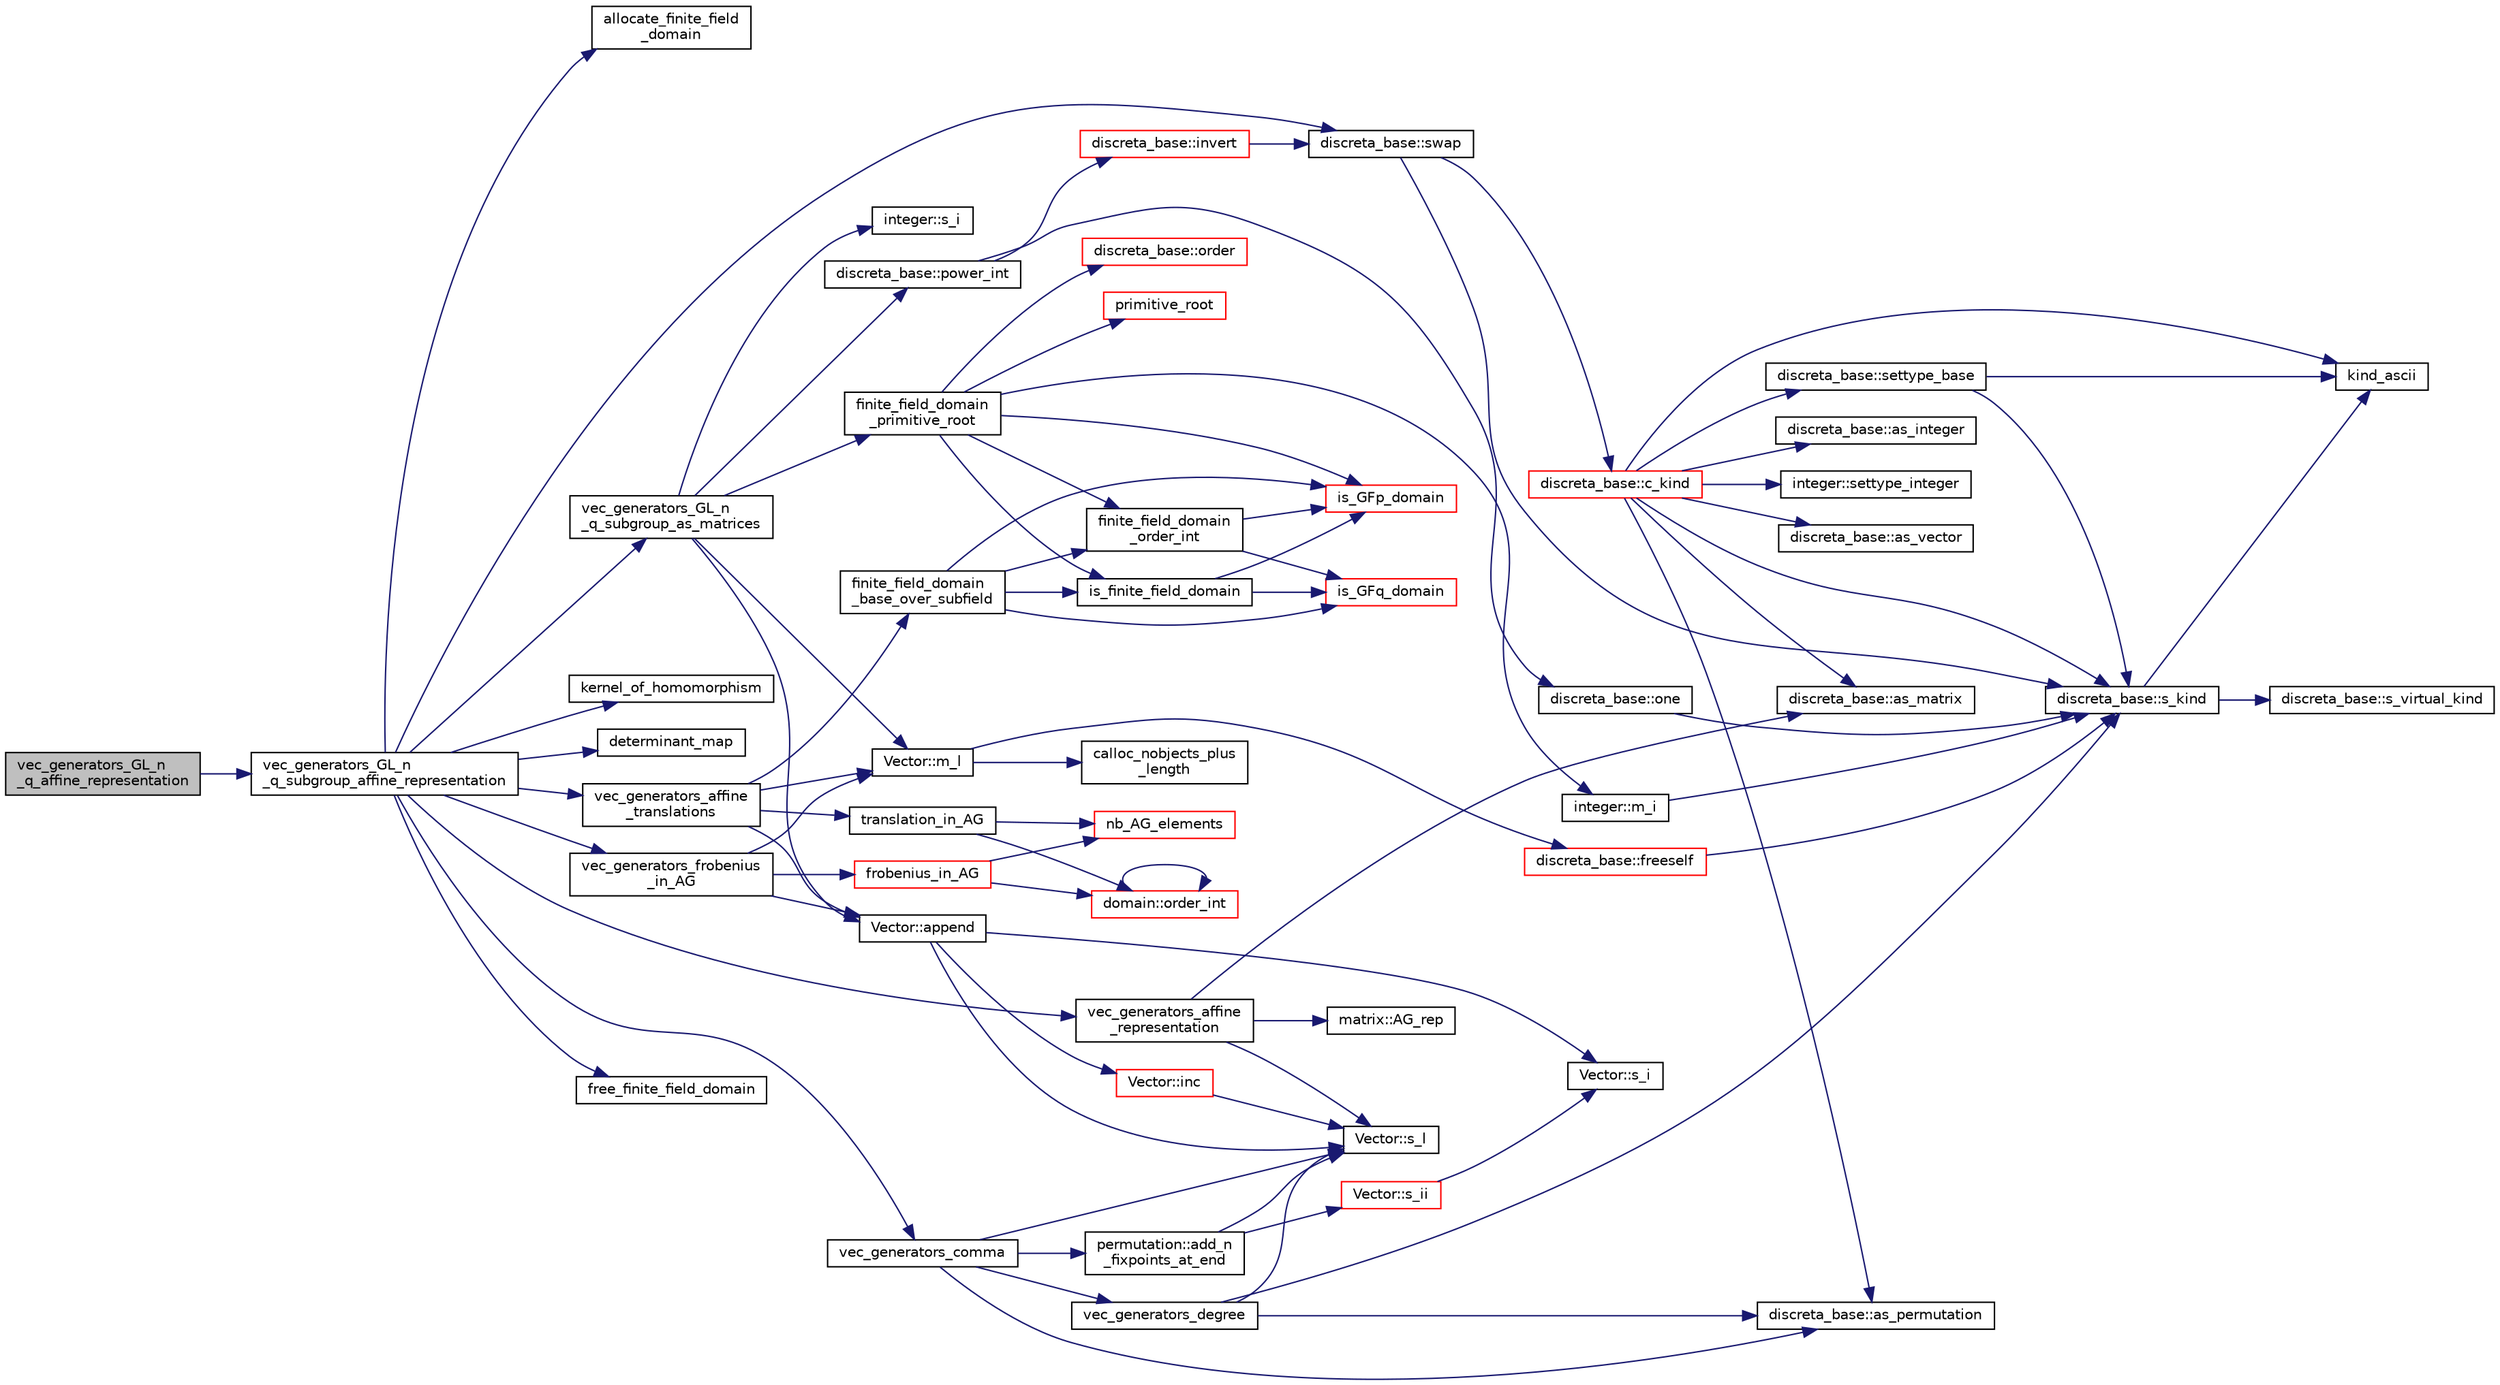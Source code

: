 digraph "vec_generators_GL_n_q_affine_representation"
{
  edge [fontname="Helvetica",fontsize="10",labelfontname="Helvetica",labelfontsize="10"];
  node [fontname="Helvetica",fontsize="10",shape=record];
  rankdir="LR";
  Node11305 [label="vec_generators_GL_n\l_q_affine_representation",height=0.2,width=0.4,color="black", fillcolor="grey75", style="filled", fontcolor="black"];
  Node11305 -> Node11306 [color="midnightblue",fontsize="10",style="solid",fontname="Helvetica"];
  Node11306 [label="vec_generators_GL_n\l_q_subgroup_affine_representation",height=0.2,width=0.4,color="black", fillcolor="white", style="filled",URL="$d0/dd3/perm__group__gens_8_c.html#adc1a2bfe52c3047a066884771aa01321"];
  Node11306 -> Node11307 [color="midnightblue",fontsize="10",style="solid",fontname="Helvetica"];
  Node11307 [label="allocate_finite_field\l_domain",height=0.2,width=0.4,color="black", fillcolor="white", style="filled",URL="$d9/d60/discreta_8h.html#a2eea8f610abf6ec2338fe7d05d22c47c"];
  Node11306 -> Node11308 [color="midnightblue",fontsize="10",style="solid",fontname="Helvetica"];
  Node11308 [label="vec_generators_GL_n\l_q_subgroup_as_matrices",height=0.2,width=0.4,color="black", fillcolor="white", style="filled",URL="$d0/dd3/perm__group__gens_8_c.html#a67390878e31e37836b12fa5d56e72394"];
  Node11308 -> Node11309 [color="midnightblue",fontsize="10",style="solid",fontname="Helvetica"];
  Node11309 [label="finite_field_domain\l_primitive_root",height=0.2,width=0.4,color="black", fillcolor="white", style="filled",URL="$d9/d60/discreta_8h.html#a555c8e00dea5b275e2b31616e8fc1116"];
  Node11309 -> Node11310 [color="midnightblue",fontsize="10",style="solid",fontname="Helvetica"];
  Node11310 [label="is_finite_field_domain",height=0.2,width=0.4,color="black", fillcolor="white", style="filled",URL="$db/d2f/domain_8_c.html#a77d0ace35941cfe84035c9a060972b2a"];
  Node11310 -> Node11311 [color="midnightblue",fontsize="10",style="solid",fontname="Helvetica"];
  Node11311 [label="is_GFp_domain",height=0.2,width=0.4,color="red", fillcolor="white", style="filled",URL="$db/d2f/domain_8_c.html#ab75527270302df466fc6f6e355775c13"];
  Node11310 -> Node11314 [color="midnightblue",fontsize="10",style="solid",fontname="Helvetica"];
  Node11314 [label="is_GFq_domain",height=0.2,width=0.4,color="red", fillcolor="white", style="filled",URL="$db/d2f/domain_8_c.html#af695b4599bda7a0400772172c9eeff64"];
  Node11309 -> Node11315 [color="midnightblue",fontsize="10",style="solid",fontname="Helvetica"];
  Node11315 [label="finite_field_domain\l_order_int",height=0.2,width=0.4,color="black", fillcolor="white", style="filled",URL="$db/d2f/domain_8_c.html#a377eb55f39803977750d92e3eaf7af26"];
  Node11315 -> Node11311 [color="midnightblue",fontsize="10",style="solid",fontname="Helvetica"];
  Node11315 -> Node11314 [color="midnightblue",fontsize="10",style="solid",fontname="Helvetica"];
  Node11309 -> Node11311 [color="midnightblue",fontsize="10",style="solid",fontname="Helvetica"];
  Node11309 -> Node11316 [color="midnightblue",fontsize="10",style="solid",fontname="Helvetica"];
  Node11316 [label="primitive_root",height=0.2,width=0.4,color="red", fillcolor="white", style="filled",URL="$de/dc5/algebra__and__number__theory_8h.html#a0b6f7619d12ff2c4e60b852b820b0972"];
  Node11309 -> Node11318 [color="midnightblue",fontsize="10",style="solid",fontname="Helvetica"];
  Node11318 [label="integer::m_i",height=0.2,width=0.4,color="black", fillcolor="white", style="filled",URL="$d0/de5/classinteger.html#a869091f0a0f35f5354c8c4a70250e8a9"];
  Node11318 -> Node11319 [color="midnightblue",fontsize="10",style="solid",fontname="Helvetica"];
  Node11319 [label="discreta_base::s_kind",height=0.2,width=0.4,color="black", fillcolor="white", style="filled",URL="$d7/d71/classdiscreta__base.html#a8a830025c74adbbc3362418a7c2ba157"];
  Node11319 -> Node11320 [color="midnightblue",fontsize="10",style="solid",fontname="Helvetica"];
  Node11320 [label="discreta_base::s_virtual_kind",height=0.2,width=0.4,color="black", fillcolor="white", style="filled",URL="$d7/d71/classdiscreta__base.html#a52778a6d6943a468be083d0785d418fb"];
  Node11319 -> Node11321 [color="midnightblue",fontsize="10",style="solid",fontname="Helvetica"];
  Node11321 [label="kind_ascii",height=0.2,width=0.4,color="black", fillcolor="white", style="filled",URL="$d9/d60/discreta_8h.html#ad0ce825a9f29bc6cec27e1b64cfe27bf"];
  Node11309 -> Node11322 [color="midnightblue",fontsize="10",style="solid",fontname="Helvetica"];
  Node11322 [label="discreta_base::order",height=0.2,width=0.4,color="red", fillcolor="white", style="filled",URL="$d7/d71/classdiscreta__base.html#a4ce6b54534e4882c48c051c03ac76e52"];
  Node11308 -> Node11324 [color="midnightblue",fontsize="10",style="solid",fontname="Helvetica"];
  Node11324 [label="discreta_base::power_int",height=0.2,width=0.4,color="black", fillcolor="white", style="filled",URL="$d7/d71/classdiscreta__base.html#a4b7be615dfc1a72b6c6a623325e77628"];
  Node11324 -> Node11325 [color="midnightblue",fontsize="10",style="solid",fontname="Helvetica"];
  Node11325 [label="discreta_base::invert",height=0.2,width=0.4,color="red", fillcolor="white", style="filled",URL="$d7/d71/classdiscreta__base.html#a3c415a064ce76e183f000912875dea74"];
  Node11325 -> Node11327 [color="midnightblue",fontsize="10",style="solid",fontname="Helvetica"];
  Node11327 [label="discreta_base::swap",height=0.2,width=0.4,color="black", fillcolor="white", style="filled",URL="$d7/d71/classdiscreta__base.html#a2e8acbb9d3476675dac5b6a583b0293e"];
  Node11327 -> Node11319 [color="midnightblue",fontsize="10",style="solid",fontname="Helvetica"];
  Node11327 -> Node11328 [color="midnightblue",fontsize="10",style="solid",fontname="Helvetica"];
  Node11328 [label="discreta_base::c_kind",height=0.2,width=0.4,color="red", fillcolor="white", style="filled",URL="$d7/d71/classdiscreta__base.html#adc2ff61589c2d083688e7a43f333cb62"];
  Node11328 -> Node11329 [color="midnightblue",fontsize="10",style="solid",fontname="Helvetica"];
  Node11329 [label="discreta_base::settype_base",height=0.2,width=0.4,color="black", fillcolor="white", style="filled",URL="$d7/d71/classdiscreta__base.html#a4f42899a89447d1c3993ea07c38f8ad4"];
  Node11329 -> Node11319 [color="midnightblue",fontsize="10",style="solid",fontname="Helvetica"];
  Node11329 -> Node11321 [color="midnightblue",fontsize="10",style="solid",fontname="Helvetica"];
  Node11328 -> Node11330 [color="midnightblue",fontsize="10",style="solid",fontname="Helvetica"];
  Node11330 [label="discreta_base::as_integer",height=0.2,width=0.4,color="black", fillcolor="white", style="filled",URL="$d7/d71/classdiscreta__base.html#a00d7691eaf874fd283d942692fe8dd26"];
  Node11328 -> Node11331 [color="midnightblue",fontsize="10",style="solid",fontname="Helvetica"];
  Node11331 [label="integer::settype_integer",height=0.2,width=0.4,color="black", fillcolor="white", style="filled",URL="$d0/de5/classinteger.html#a6265c65ef311229acd513d748faba796"];
  Node11328 -> Node11332 [color="midnightblue",fontsize="10",style="solid",fontname="Helvetica"];
  Node11332 [label="discreta_base::as_vector",height=0.2,width=0.4,color="black", fillcolor="white", style="filled",URL="$d7/d71/classdiscreta__base.html#a7bdd6cae39c380b128ee9e17e42cf020"];
  Node11328 -> Node11336 [color="midnightblue",fontsize="10",style="solid",fontname="Helvetica"];
  Node11336 [label="discreta_base::as_permutation",height=0.2,width=0.4,color="black", fillcolor="white", style="filled",URL="$d7/d71/classdiscreta__base.html#aa4e72f36a82984239b12ae831e131098"];
  Node11328 -> Node11338 [color="midnightblue",fontsize="10",style="solid",fontname="Helvetica"];
  Node11338 [label="discreta_base::as_matrix",height=0.2,width=0.4,color="black", fillcolor="white", style="filled",URL="$d7/d71/classdiscreta__base.html#ae4d7f56d917a4707b838fbffde6467ff"];
  Node11328 -> Node11321 [color="midnightblue",fontsize="10",style="solid",fontname="Helvetica"];
  Node11328 -> Node11319 [color="midnightblue",fontsize="10",style="solid",fontname="Helvetica"];
  Node11324 -> Node11369 [color="midnightblue",fontsize="10",style="solid",fontname="Helvetica"];
  Node11369 [label="discreta_base::one",height=0.2,width=0.4,color="black", fillcolor="white", style="filled",URL="$d7/d71/classdiscreta__base.html#a6f5d6422a0040950415db30e39dafd19"];
  Node11369 -> Node11319 [color="midnightblue",fontsize="10",style="solid",fontname="Helvetica"];
  Node11308 -> Node11370 [color="midnightblue",fontsize="10",style="solid",fontname="Helvetica"];
  Node11370 [label="integer::s_i",height=0.2,width=0.4,color="black", fillcolor="white", style="filled",URL="$d0/de5/classinteger.html#adf28e9f94d4c844adaa950deeb80b904"];
  Node11308 -> Node11371 [color="midnightblue",fontsize="10",style="solid",fontname="Helvetica"];
  Node11371 [label="Vector::m_l",height=0.2,width=0.4,color="black", fillcolor="white", style="filled",URL="$d5/db2/class_vector.html#a00f5520c2a6b4f5282a1a8bcf8ea74eb"];
  Node11371 -> Node11372 [color="midnightblue",fontsize="10",style="solid",fontname="Helvetica"];
  Node11372 [label="discreta_base::freeself",height=0.2,width=0.4,color="red", fillcolor="white", style="filled",URL="$d7/d71/classdiscreta__base.html#a9a3c9501a562293b5667c11b9174d6e5"];
  Node11372 -> Node11319 [color="midnightblue",fontsize="10",style="solid",fontname="Helvetica"];
  Node11371 -> Node11399 [color="midnightblue",fontsize="10",style="solid",fontname="Helvetica"];
  Node11399 [label="calloc_nobjects_plus\l_length",height=0.2,width=0.4,color="black", fillcolor="white", style="filled",URL="$d9/d60/discreta_8h.html#a71599d54c8c17dfa065a363f5cdd0aa4"];
  Node11308 -> Node11400 [color="midnightblue",fontsize="10",style="solid",fontname="Helvetica"];
  Node11400 [label="Vector::append",height=0.2,width=0.4,color="black", fillcolor="white", style="filled",URL="$d5/db2/class_vector.html#aec80be90cd2cbfe79267220113b679c4"];
  Node11400 -> Node11401 [color="midnightblue",fontsize="10",style="solid",fontname="Helvetica"];
  Node11401 [label="Vector::s_l",height=0.2,width=0.4,color="black", fillcolor="white", style="filled",URL="$d5/db2/class_vector.html#ad2dc082288f858d22a528832289e0704"];
  Node11400 -> Node11402 [color="midnightblue",fontsize="10",style="solid",fontname="Helvetica"];
  Node11402 [label="Vector::inc",height=0.2,width=0.4,color="red", fillcolor="white", style="filled",URL="$d5/db2/class_vector.html#a5f6fe0531bc3d9829becd8503e4156a3"];
  Node11402 -> Node11401 [color="midnightblue",fontsize="10",style="solid",fontname="Helvetica"];
  Node11400 -> Node11358 [color="midnightblue",fontsize="10",style="solid",fontname="Helvetica"];
  Node11358 [label="Vector::s_i",height=0.2,width=0.4,color="black", fillcolor="white", style="filled",URL="$d5/db2/class_vector.html#a1c4fe1752523df8119f70dd550244871"];
  Node11306 -> Node11404 [color="midnightblue",fontsize="10",style="solid",fontname="Helvetica"];
  Node11404 [label="kernel_of_homomorphism",height=0.2,width=0.4,color="black", fillcolor="white", style="filled",URL="$d0/dd3/perm__group__gens_8_c.html#a13788b99964245e11ec79a47adaa667b"];
  Node11306 -> Node11405 [color="midnightblue",fontsize="10",style="solid",fontname="Helvetica"];
  Node11405 [label="determinant_map",height=0.2,width=0.4,color="black", fillcolor="white", style="filled",URL="$d9/d60/discreta_8h.html#aa23aef50aaa071671d1e9207bcf3b7c8"];
  Node11306 -> Node11406 [color="midnightblue",fontsize="10",style="solid",fontname="Helvetica"];
  Node11406 [label="vec_generators_affine\l_representation",height=0.2,width=0.4,color="black", fillcolor="white", style="filled",URL="$d0/dd3/perm__group__gens_8_c.html#a27181dfd3b9ac8fa1675843fa3a8fdf0"];
  Node11406 -> Node11401 [color="midnightblue",fontsize="10",style="solid",fontname="Helvetica"];
  Node11406 -> Node11338 [color="midnightblue",fontsize="10",style="solid",fontname="Helvetica"];
  Node11406 -> Node11407 [color="midnightblue",fontsize="10",style="solid",fontname="Helvetica"];
  Node11407 [label="matrix::AG_rep",height=0.2,width=0.4,color="black", fillcolor="white", style="filled",URL="$d1/d8d/classmatrix.html#a59a194ad8179725404d2b47a73070a88"];
  Node11306 -> Node11408 [color="midnightblue",fontsize="10",style="solid",fontname="Helvetica"];
  Node11408 [label="vec_generators_affine\l_translations",height=0.2,width=0.4,color="black", fillcolor="white", style="filled",URL="$d0/dd3/perm__group__gens_8_c.html#a7823a00ce1bf9cd69d1f9543e594e0e6"];
  Node11408 -> Node11371 [color="midnightblue",fontsize="10",style="solid",fontname="Helvetica"];
  Node11408 -> Node11409 [color="midnightblue",fontsize="10",style="solid",fontname="Helvetica"];
  Node11409 [label="finite_field_domain\l_base_over_subfield",height=0.2,width=0.4,color="black", fillcolor="white", style="filled",URL="$d9/d60/discreta_8h.html#abe355695b9ac715e7ac5fdd804f4079d"];
  Node11409 -> Node11310 [color="midnightblue",fontsize="10",style="solid",fontname="Helvetica"];
  Node11409 -> Node11315 [color="midnightblue",fontsize="10",style="solid",fontname="Helvetica"];
  Node11409 -> Node11311 [color="midnightblue",fontsize="10",style="solid",fontname="Helvetica"];
  Node11409 -> Node11314 [color="midnightblue",fontsize="10",style="solid",fontname="Helvetica"];
  Node11408 -> Node11410 [color="midnightblue",fontsize="10",style="solid",fontname="Helvetica"];
  Node11410 [label="translation_in_AG",height=0.2,width=0.4,color="black", fillcolor="white", style="filled",URL="$d9/d60/discreta_8h.html#ac805a17cf57e334b24457fab41a7da4d"];
  Node11410 -> Node11411 [color="midnightblue",fontsize="10",style="solid",fontname="Helvetica"];
  Node11411 [label="domain::order_int",height=0.2,width=0.4,color="red", fillcolor="white", style="filled",URL="$de/d3b/classdomain.html#aa8dcedfd93e3a8db0069a08b9f0bfff7"];
  Node11411 -> Node11411 [color="midnightblue",fontsize="10",style="solid",fontname="Helvetica"];
  Node11410 -> Node11417 [color="midnightblue",fontsize="10",style="solid",fontname="Helvetica"];
  Node11417 [label="nb_AG_elements",height=0.2,width=0.4,color="red", fillcolor="white", style="filled",URL="$d4/d67/geometry_8h.html#ab9de2574dd403dd453a0d35107f684f5"];
  Node11408 -> Node11400 [color="midnightblue",fontsize="10",style="solid",fontname="Helvetica"];
  Node11306 -> Node11418 [color="midnightblue",fontsize="10",style="solid",fontname="Helvetica"];
  Node11418 [label="vec_generators_comma",height=0.2,width=0.4,color="black", fillcolor="white", style="filled",URL="$d0/dd3/perm__group__gens_8_c.html#a3b4aa49d08bb6b5c3869db345c80e4b3"];
  Node11418 -> Node11401 [color="midnightblue",fontsize="10",style="solid",fontname="Helvetica"];
  Node11418 -> Node11419 [color="midnightblue",fontsize="10",style="solid",fontname="Helvetica"];
  Node11419 [label="vec_generators_degree",height=0.2,width=0.4,color="black", fillcolor="white", style="filled",URL="$d0/dd3/perm__group__gens_8_c.html#a3af229f9b239b34ea1f9905b3b620e0d"];
  Node11419 -> Node11401 [color="midnightblue",fontsize="10",style="solid",fontname="Helvetica"];
  Node11419 -> Node11336 [color="midnightblue",fontsize="10",style="solid",fontname="Helvetica"];
  Node11419 -> Node11319 [color="midnightblue",fontsize="10",style="solid",fontname="Helvetica"];
  Node11418 -> Node11336 [color="midnightblue",fontsize="10",style="solid",fontname="Helvetica"];
  Node11418 -> Node11420 [color="midnightblue",fontsize="10",style="solid",fontname="Helvetica"];
  Node11420 [label="permutation::add_n\l_fixpoints_at_end",height=0.2,width=0.4,color="black", fillcolor="white", style="filled",URL="$d0/d08/classpermutation.html#af3c333fde02913f2042386a56e90b387"];
  Node11420 -> Node11401 [color="midnightblue",fontsize="10",style="solid",fontname="Helvetica"];
  Node11420 -> Node11421 [color="midnightblue",fontsize="10",style="solid",fontname="Helvetica"];
  Node11421 [label="Vector::s_ii",height=0.2,width=0.4,color="red", fillcolor="white", style="filled",URL="$d5/db2/class_vector.html#a75d4942cc7b9794717b4846c10520db8"];
  Node11421 -> Node11358 [color="midnightblue",fontsize="10",style="solid",fontname="Helvetica"];
  Node11306 -> Node11327 [color="midnightblue",fontsize="10",style="solid",fontname="Helvetica"];
  Node11306 -> Node11422 [color="midnightblue",fontsize="10",style="solid",fontname="Helvetica"];
  Node11422 [label="vec_generators_frobenius\l_in_AG",height=0.2,width=0.4,color="black", fillcolor="white", style="filled",URL="$d0/dd3/perm__group__gens_8_c.html#aa7e25c62e5735b9785e9dfa02413cbab"];
  Node11422 -> Node11423 [color="midnightblue",fontsize="10",style="solid",fontname="Helvetica"];
  Node11423 [label="frobenius_in_AG",height=0.2,width=0.4,color="red", fillcolor="white", style="filled",URL="$d9/d60/discreta_8h.html#a88ab414b01bb677c3814503be20c7e43"];
  Node11423 -> Node11411 [color="midnightblue",fontsize="10",style="solid",fontname="Helvetica"];
  Node11423 -> Node11417 [color="midnightblue",fontsize="10",style="solid",fontname="Helvetica"];
  Node11422 -> Node11371 [color="midnightblue",fontsize="10",style="solid",fontname="Helvetica"];
  Node11422 -> Node11400 [color="midnightblue",fontsize="10",style="solid",fontname="Helvetica"];
  Node11306 -> Node11425 [color="midnightblue",fontsize="10",style="solid",fontname="Helvetica"];
  Node11425 [label="free_finite_field_domain",height=0.2,width=0.4,color="black", fillcolor="white", style="filled",URL="$d9/d60/discreta_8h.html#ada09fec3ddf0e1929a2dacac6586dc53"];
}

